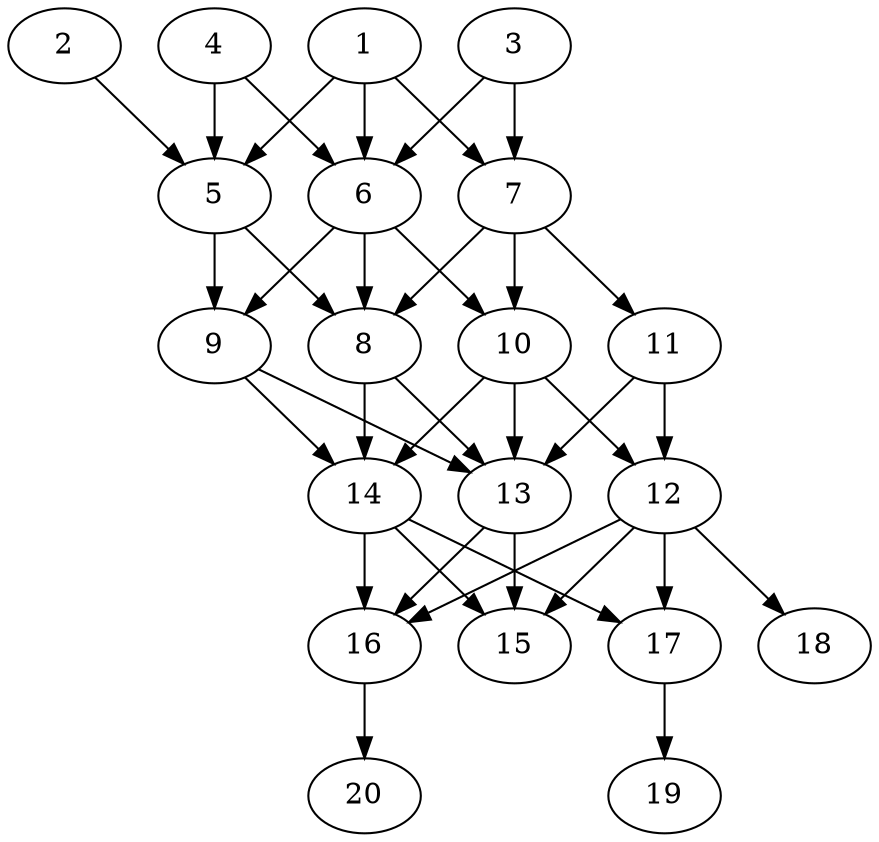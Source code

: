 // DAG automatically generated by daggen at Thu Oct  3 13:58:43 2019
// ./daggen --dot -n 20 --ccr 0.4 --fat 0.5 --regular 0.9 --density 0.9 --mindata 5242880 --maxdata 52428800 
digraph G {
  1 [size="50982400", alpha="0.14", expect_size="20392960"] 
  1 -> 5 [size ="20392960"]
  1 -> 6 [size ="20392960"]
  1 -> 7 [size ="20392960"]
  2 [size="19468800", alpha="0.16", expect_size="7787520"] 
  2 -> 5 [size ="7787520"]
  3 [size="130152960", alpha="0.07", expect_size="52061184"] 
  3 -> 6 [size ="52061184"]
  3 -> 7 [size ="52061184"]
  4 [size="52252160", alpha="0.08", expect_size="20900864"] 
  4 -> 5 [size ="20900864"]
  4 -> 6 [size ="20900864"]
  5 [size="78133760", alpha="0.06", expect_size="31253504"] 
  5 -> 8 [size ="31253504"]
  5 -> 9 [size ="31253504"]
  6 [size="37017600", alpha="0.15", expect_size="14807040"] 
  6 -> 8 [size ="14807040"]
  6 -> 9 [size ="14807040"]
  6 -> 10 [size ="14807040"]
  7 [size="93619200", alpha="0.09", expect_size="37447680"] 
  7 -> 8 [size ="37447680"]
  7 -> 10 [size ="37447680"]
  7 -> 11 [size ="37447680"]
  8 [size="25968640", alpha="0.13", expect_size="10387456"] 
  8 -> 13 [size ="10387456"]
  8 -> 14 [size ="10387456"]
  9 [size="36116480", alpha="0.01", expect_size="14446592"] 
  9 -> 13 [size ="14446592"]
  9 -> 14 [size ="14446592"]
  10 [size="118566400", alpha="0.12", expect_size="47426560"] 
  10 -> 12 [size ="47426560"]
  10 -> 13 [size ="47426560"]
  10 -> 14 [size ="47426560"]
  11 [size="17797120", alpha="0.16", expect_size="7118848"] 
  11 -> 12 [size ="7118848"]
  11 -> 13 [size ="7118848"]
  12 [size="99146240", alpha="0.16", expect_size="39658496"] 
  12 -> 15 [size ="39658496"]
  12 -> 16 [size ="39658496"]
  12 -> 17 [size ="39658496"]
  12 -> 18 [size ="39658496"]
  13 [size="74828800", alpha="0.18", expect_size="29931520"] 
  13 -> 15 [size ="29931520"]
  13 -> 16 [size ="29931520"]
  14 [size="115089920", alpha="0.05", expect_size="46035968"] 
  14 -> 15 [size ="46035968"]
  14 -> 16 [size ="46035968"]
  14 -> 17 [size ="46035968"]
  15 [size="45772800", alpha="0.18", expect_size="18309120"] 
  16 [size="80199680", alpha="0.09", expect_size="32079872"] 
  16 -> 20 [size ="32079872"]
  17 [size="49318400", alpha="0.11", expect_size="19727360"] 
  17 -> 19 [size ="19727360"]
  18 [size="99732480", alpha="0.15", expect_size="39892992"] 
  19 [size="58196480", alpha="0.18", expect_size="23278592"] 
  20 [size="66818560", alpha="0.06", expect_size="26727424"] 
}
